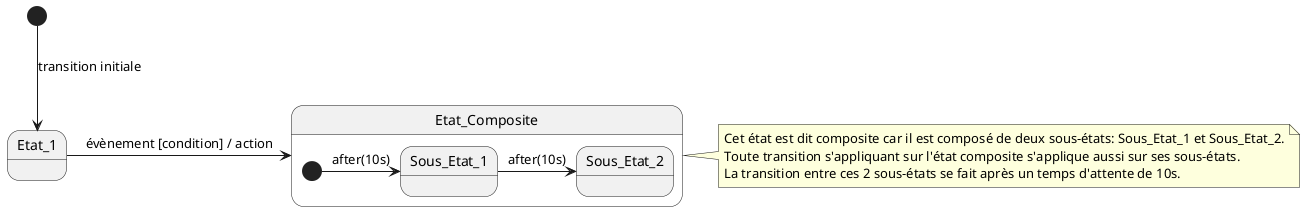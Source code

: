 @startuml

[*] -down-> Etat_1: transition initiale
Etat_1 -right-> Etat_Composite : évènement [condition] / action
state Etat_Composite{
 [*] -right-> Sous_Etat_1 : after(10s)
Sous_Etat_1 -right-> Sous_Etat_2 : after(10s)
  }
note right of  Etat_Composite
  Cet état est dit composite car il est composé de deux sous-états: Sous_Etat_1 et Sous_Etat_2.
  Toute transition s'appliquant sur l'état composite s'applique aussi sur ses sous-états.
  La transition entre ces 2 sous-états se fait après un temps d'attente de 10s.
end note

@enduml
